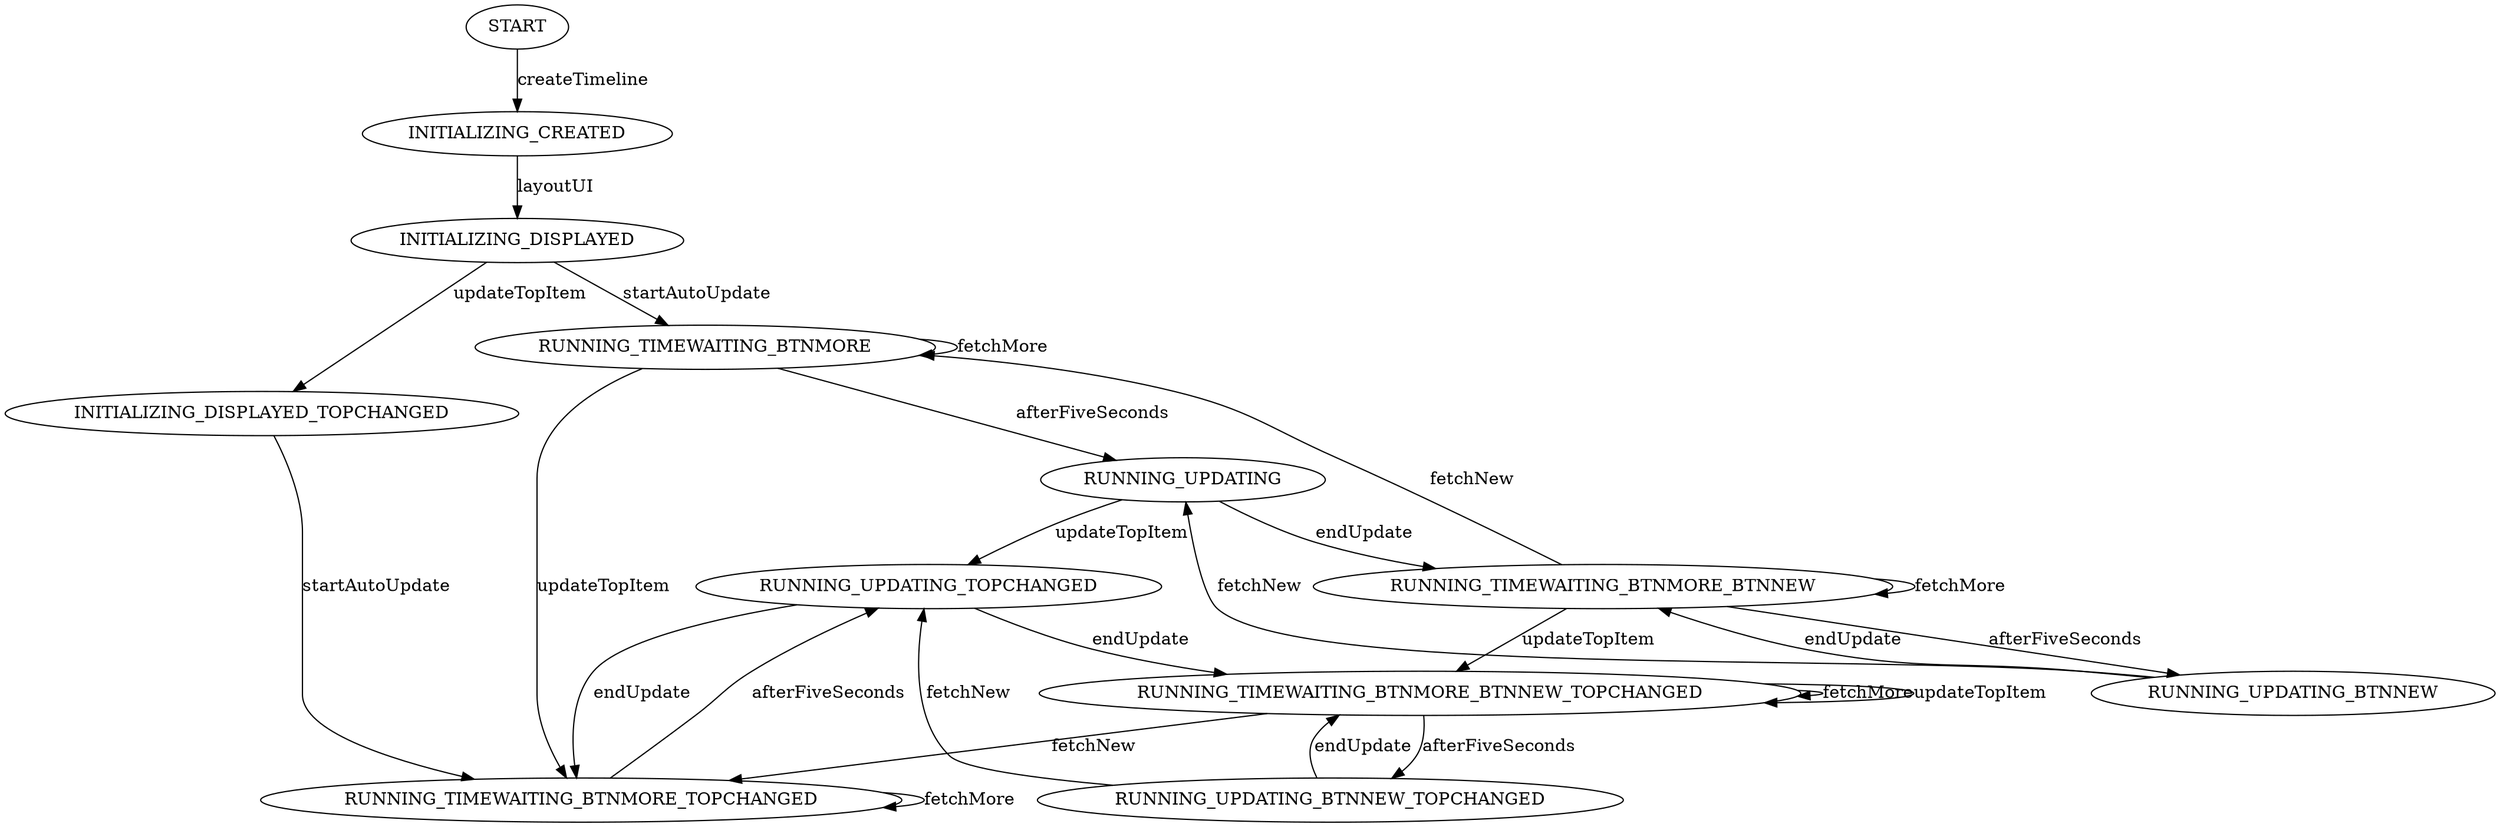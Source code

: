 digraph TimelineSwingFsm
{
  START -> INITIALIZING_CREATED  [label="createTimeline"];
  INITIALIZING_CREATED -> INITIALIZING_DISPLAYED  [label="layoutUI"];
  INITIALIZING_DISPLAYED -> RUNNING_TIMEWAITING_BTNMORE  [label="startAutoUpdate"];
  RUNNING_TIMEWAITING_BTNMORE -> RUNNING_UPDATING  [label="afterFiveSeconds"];
  INITIALIZING_DISPLAYED -> INITIALIZING_DISPLAYED_TOPCHANGED  [label="updateTopItem"];
  INITIALIZING_DISPLAYED_TOPCHANGED -> RUNNING_TIMEWAITING_BTNMORE_TOPCHANGED  [label="startAutoUpdate"];
  RUNNING_TIMEWAITING_BTNMORE_TOPCHANGED -> RUNNING_UPDATING_TOPCHANGED  [label="afterFiveSeconds"];
  RUNNING_TIMEWAITING_BTNMORE -> RUNNING_TIMEWAITING_BTNMORE  [label="fetchMore"];
  RUNNING_UPDATING_TOPCHANGED -> RUNNING_TIMEWAITING_BTNMORE_BTNNEW_TOPCHANGED  [label="endUpdate"];
  RUNNING_TIMEWAITING_BTNMORE_BTNNEW_TOPCHANGED -> RUNNING_TIMEWAITING_BTNMORE_BTNNEW_TOPCHANGED  [label="fetchMore"];
  RUNNING_TIMEWAITING_BTNMORE_BTNNEW_TOPCHANGED -> RUNNING_UPDATING_BTNNEW_TOPCHANGED  [label="afterFiveSeconds"];
  RUNNING_UPDATING_BTNNEW_TOPCHANGED -> RUNNING_TIMEWAITING_BTNMORE_BTNNEW_TOPCHANGED  [label="endUpdate"];
  RUNNING_TIMEWAITING_BTNMORE_BTNNEW_TOPCHANGED -> RUNNING_TIMEWAITING_BTNMORE_TOPCHANGED  [label="fetchNew"];
  RUNNING_UPDATING_TOPCHANGED -> RUNNING_TIMEWAITING_BTNMORE_TOPCHANGED  [label="endUpdate"];
  RUNNING_TIMEWAITING_BTNMORE -> RUNNING_TIMEWAITING_BTNMORE_TOPCHANGED  [label="updateTopItem"];
  RUNNING_TIMEWAITING_BTNMORE_TOPCHANGED -> RUNNING_TIMEWAITING_BTNMORE_TOPCHANGED  [label="fetchMore"];
  RUNNING_UPDATING_BTNNEW_TOPCHANGED -> RUNNING_UPDATING_TOPCHANGED  [label="fetchNew"];
  RUNNING_UPDATING -> RUNNING_TIMEWAITING_BTNMORE_BTNNEW  [label="endUpdate"];
  RUNNING_TIMEWAITING_BTNMORE_BTNNEW -> RUNNING_TIMEWAITING_BTNMORE_BTNNEW_TOPCHANGED  [label="updateTopItem"];
  RUNNING_UPDATING -> RUNNING_UPDATING_TOPCHANGED  [label="updateTopItem"];
  RUNNING_TIMEWAITING_BTNMORE_BTNNEW -> RUNNING_UPDATING_BTNNEW  [label="afterFiveSeconds"];
  RUNNING_UPDATING_BTNNEW -> RUNNING_TIMEWAITING_BTNMORE_BTNNEW  [label="endUpdate"];
  RUNNING_TIMEWAITING_BTNMORE_BTNNEW -> RUNNING_TIMEWAITING_BTNMORE  [label="fetchNew"];
  RUNNING_TIMEWAITING_BTNMORE_BTNNEW_TOPCHANGED -> RUNNING_TIMEWAITING_BTNMORE_BTNNEW_TOPCHANGED  [label="updateTopItem"];
  RUNNING_TIMEWAITING_BTNMORE_BTNNEW -> RUNNING_TIMEWAITING_BTNMORE_BTNNEW  [label="fetchMore"];
  RUNNING_UPDATING_BTNNEW -> RUNNING_UPDATING  [label="fetchNew"];
}
